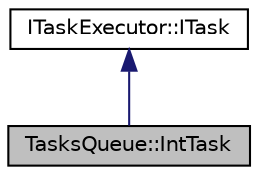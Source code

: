 digraph "TasksQueue::IntTask"
{
 // LATEX_PDF_SIZE
  edge [fontname="Helvetica",fontsize="10",labelfontname="Helvetica",labelfontsize="10"];
  node [fontname="Helvetica",fontsize="10",shape=record];
  Node1 [label="TasksQueue::IntTask",height=0.2,width=0.4,color="black", fillcolor="grey75", style="filled", fontcolor="black",tooltip=" "];
  Node2 -> Node1 [dir="back",color="midnightblue",fontsize="10",style="solid",fontname="Helvetica"];
  Node2 [label="ITaskExecutor::ITask",height=0.2,width=0.4,color="black", fillcolor="white", style="filled",URL="$struct_i_task_executor_1_1_i_task.html",tooltip=" "];
}
